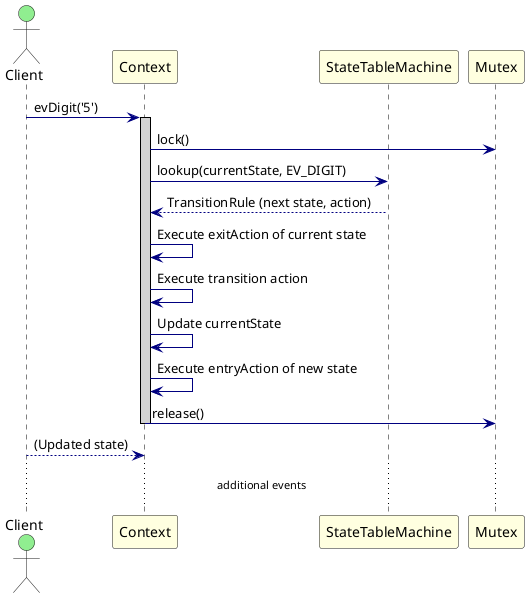 @startuml StateTableDesignPattern_SequenceDiagram

skinparam sequence {
    ActorBackgroundColor LightGreen
    ParticipantBackgroundColor LightYellow
    LifeLineBorderColor Black
    LifeLineBackgroundColor LightGray
    ArrowColor Navy
}

actor "Client" as C
participant "Context" as CTX
participant "StateTableMachine" as STM
participant "Mutex" as Mtx

C -> CTX : evDigit('5')
activate CTX
CTX -> Mtx : lock()
CTX -> STM : lookup(currentState, EV_DIGIT)
STM --> CTX : TransitionRule (next state, action)
CTX -> CTX : Execute exitAction of current state
CTX -> CTX : Execute transition action
CTX -> CTX : Update currentState
CTX -> CTX : Execute entryAction of new state
CTX -> Mtx : release()
deactivate CTX
C --> CTX : (Updated state)

...additional events...

@enduml
